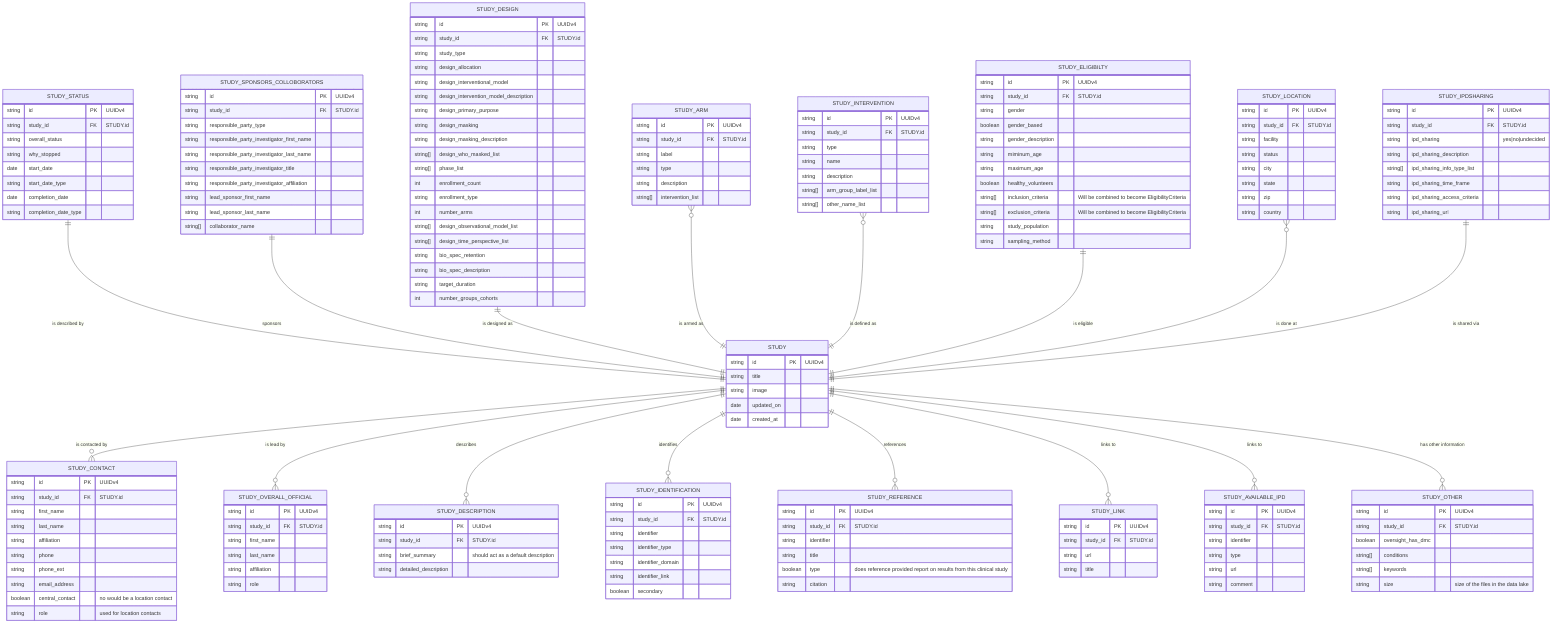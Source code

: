 erDiagram
    STUDY {
        string id PK "UUIDv4"
        string title
        string image
        date updated_on
        date created_at
    }

    STUDY_IDENTIFICATION {
        string id PK "UUIDv4"
        string study_id FK "STUDY.id"
        string identifier
        string identifier_type
        string identifier_domain
        string identifier_link
        boolean secondary
    }

    STUDY_DESCRIPTION {
        string id PK "UUIDv4"
        string study_id FK "STUDY.id"
        string brief_summary "should act as a default description"
        string detailed_description
    }

    STUDY_STATUS {
        string id PK "UUIDv4"
        string study_id FK "STUDY.id"
        string overall_status
        string why_stopped
        date start_date
        string start_date_type
        date completion_date
        string completion_date_type
    }

    STUDY_SPONSORS_COLLOBORATORS {
        string id PK "UUIDv4"
        string study_id FK "STUDY.id"
        string responsible_party_type
        string responsible_party_investigator_first_name
        string responsible_party_investigator_last_name
        string responsible_party_investigator_title
        string responsible_party_investigator_affiliation
        string lead_sponsor_first_name
        string lead_sponsor_last_name
        string[] collaborator_name
    }

    STUDY_DESIGN {
        string id PK "UUIDv4"
        string study_id FK "STUDY.id"
        string study_type
        string design_allocation
        string design_interventional_model
        string design_intervention_model_description
        string design_primary_purpose
        string design_masking
        string design_masking_description
        string[] design_who_masked_list
        string[] phase_list
        int enrollment_count
        string enrollment_type
        int number_arms
        string[] design_observational_model_list
        string[] design_time_perspective_list
        string bio_spec_retention
        string bio_spec_description
        string target_duration
        int number_groups_cohorts
    }

    STUDY_ARM {
        string id PK "UUIDv4"
        string study_id FK "STUDY.id"
        string label
        string type
        string description
        string[] intervention_list
    }

    STUDY_INTERVENTION {
        string id PK "UUIDv4"
        string study_id FK "STUDY.id"
        string type
        string name
        string description
        string[] arm_group_label_list
        string[] other_name_list
    }

    STUDY_ELIGIBILTY {
        string id PK "UUIDv4"
        string study_id FK "STUDY.id"
        string gender
        boolean gender_based
        string gender_description
        string miminum_age
        string maximum_age
        boolean healthy_volunteers
        string[] inclusion_criteria "Will be combined to become EligibilityCriteria" 
        string[] exclusion_criteria "Will be combined to become EligibilityCriteria"
        string study_population
        string sampling_method
    }

    STUDY_CONTACT {
        string id PK "UUIDv4"
        string study_id FK "STUDY.id"
        string first_name
        string last_name
        string affiliation
        string phone
        string phone_ext
        string email_address
        boolean central_contact "no would be a location contact"
        string role "used for location contacts"
    }

    STUDY_OVERALL_OFFICIAL {
        string id PK "UUIDv4"
        string study_id FK "STUDY.id"
        string first_name
        string last_name
        string affiliation
        string role
    }

    STUDY_LOCATION {
        string id PK "UUIDv4"
        string study_id FK "STUDY.id"
        string facility
        string status
        string city
        string state
        string zip
        string country
    }

    STUDY_IPDSHARING {
        string id PK "UUIDv4"
        string study_id FK "STUDY.id"
        string ipd_sharing "yes|no|undecided"
        string ipd_sharing_description
        string[] ipd_sharing_info_type_list
        string ipd_sharing_time_frame
        string ipd_sharing_access_criteria
        string ipd_sharing_url
    }

    STUDY_REFERENCE {
        string id PK "UUIDv4"
        string study_id FK "STUDY.id"
        string identifier 
        string title 
        boolean type "does reference provided report on results from this clinical study"
        string citation
    }

    STUDY_LINK {
        string id PK "UUIDv4"
        string study_id FK "STUDY.id"
        string url
        string title
    }

    STUDY_AVAILABLE_IPD {
        string id PK "UUIDv4"
        string study_id FK "STUDY.id"
        string identifier
        string type
        string url
        string comment
    }

    STUDY_OTHER {
        string id PK "UUIDv4"
        string study_id FK "STUDY.id"
        boolean oversight_has_dmc
        string[] conditions
        string[] keywords
        string size "size of the files in the data lake"
    }

    
    STUDY_STATUS ||--|| STUDY : "is described by"
    STUDY_SPONSORS_COLLOBORATORS ||--|| STUDY : "sponsors"
    STUDY_DESIGN ||--|| STUDY : "is designed as"
    STUDY_ARM }o--|| STUDY : "is armed as"
    STUDY_INTERVENTION }o--|| STUDY : "is defined as"
    STUDY_ELIGIBILTY ||--|| STUDY : "is eligible"
    STUDY_LOCATION }o--|| STUDY : "is done at"
    STUDY_IPDSHARING ||--|| STUDY : "is shared via"


    STUDY ||--o{ STUDY_CONTACT : "is contacted by"
    STUDY ||--o{ STUDY_OVERALL_OFFICIAL : "is lead by"

    STUDY ||--o{ STUDY_DESCRIPTION : "describes"

    STUDY ||--o{ STUDY_IDENTIFICATION : "identifies"
     
    STUDY ||--o{ STUDY_REFERENCE : "references"
    STUDY ||--o{ STUDY_LINK : "links to"
    STUDY ||--o{ STUDY_AVAILABLE_IPD : "links to"

    STUDY ||--o{ STUDY_OTHER : "has other information"